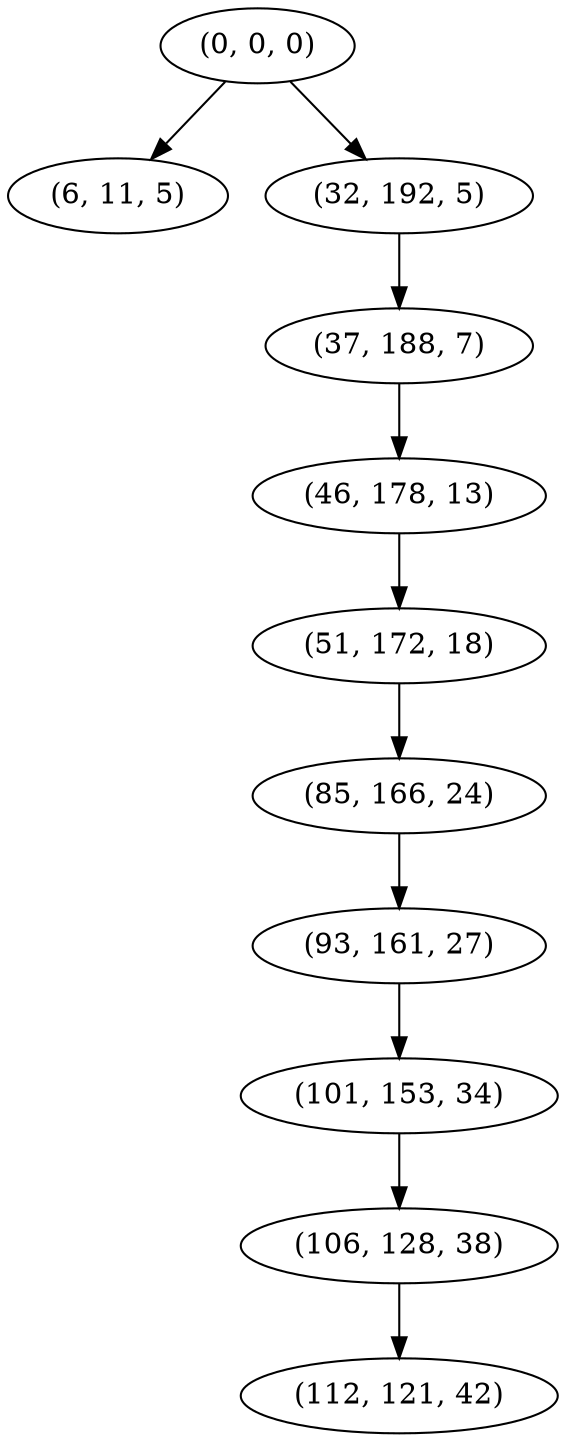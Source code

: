 digraph tree {
    "(0, 0, 0)";
    "(6, 11, 5)";
    "(32, 192, 5)";
    "(37, 188, 7)";
    "(46, 178, 13)";
    "(51, 172, 18)";
    "(85, 166, 24)";
    "(93, 161, 27)";
    "(101, 153, 34)";
    "(106, 128, 38)";
    "(112, 121, 42)";
    "(0, 0, 0)" -> "(6, 11, 5)";
    "(0, 0, 0)" -> "(32, 192, 5)";
    "(32, 192, 5)" -> "(37, 188, 7)";
    "(37, 188, 7)" -> "(46, 178, 13)";
    "(46, 178, 13)" -> "(51, 172, 18)";
    "(51, 172, 18)" -> "(85, 166, 24)";
    "(85, 166, 24)" -> "(93, 161, 27)";
    "(93, 161, 27)" -> "(101, 153, 34)";
    "(101, 153, 34)" -> "(106, 128, 38)";
    "(106, 128, 38)" -> "(112, 121, 42)";
}
